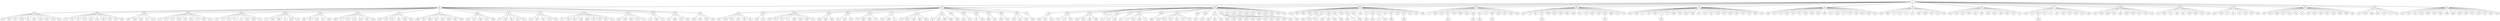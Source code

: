 strict graph G {
1;
93;
275;
147;
345;
120;
420;
50;
313;
32;
214;
21;
290;
382;
173;
65;
225;
86;
493;
489;
284;
488;
496;
430;
138;
278;
176;
41;
466;
74;
143;
169;
371;
415;
182;
406;
395;
374;
303;
240;
260;
161;
77;
243;
372;
159;
482;
343;
48;
465;
281;
87;
49;
494;
491;
247;
3;
459;
56;
257;
480;
307;
134;
435;
67;
433;
407;
294;
322;
393;
276;
380;
416;
339;
295;
94;
210;
292;
394;
282;
234;
64;
148;
162;
326;
412;
497;
254;
73;
474;
25;
221;
327;
90;
101;
377;
387;
298;
9;
263;
245;
137;
199;
490;
423;
456;
105;
177;
364;
246;
20;
425;
356;
83;
15;
84;
347;
266;
253;
429;
404;
449;
127;
30;
402;
320;
264;
448;
251;
174;
424;
230;
5;
55;
323;
7;
61;
499;
195;
128;
355;
121;
274;
91;
283;
239;
219;
431;
85;
207;
428;
213;
146;
212;
70;
140;
311;
52;
197;
293;
242;
338;
217;
184;
72;
119;
244;
467;
144;
473;
235;
498;
75;
277;
11;
411;
405;
348;
69;
45;
224;
132;
156;
179;
187;
165;
160;
100;
233;
109;
432;
118;
33;
141;
97;
262;
417;
0;
321;
445;
131;
267;
252;
104;
175;
344;
288;
135;
308;
479;
367;
272;
426;
122;
54;
363;
47;
361;
16;
258;
446;
391;
273;
255;
226;
22;
42;
79;
28;
310;
403;
365;
447;
299;
241;
325;
164;
82;
223;
442;
441;
337;
452;
236;
360;
381;
171;
453;
280;
265;
153;
35;
23;
211;
477;
62;
333;
180;
108;
384;
369;
463;
439;
289;
413;
352;
29;
259;
228;
178;
190;
227;
368;
96;
185;
354;
462;
145;
202;
291;
232;
34;
192;
220;
215;
334;
26;
99;
461;
443;
388;
183;
13;
123;
172;
152;
151;
419;
158;
279;
117;
464;
155;
237;
51;
63;
27;
12;
222;
468;
341;
111;
154;
486;
71;
434;
103;
305;
357;
342;
37;
268;
204;
4;
375;
373;
376;
392;
481;
476;
150;
107;
129;
495;
324;
386;
44;
389;
167;
318;
400;
200;
359;
189;
157;
329;
59;
198;
10;
126;
68;
351;
421;
125;
285;
46;
110;
410;
36;
139;
302;
287;
408;
95;
370;
487;
124;
149;
436;
319;
231;
8;
115;
350;
14;
53;
390;
193;
346;
168;
208;
409;
256;
451;
136;
397;
379;
98;
66;
478;
216;
378;
472;
19;
57;
188;
454;
296;
43;
336;
469;
450;
422;
206;
133;
39;
484;
485;
92;
297;
399;
31;
270;
269;
286;
492;
483;
38;
88;
383;
340;
438;
114;
80;
78;
314;
362;
40;
304;
414;
229;
142;
398;
455;
330;
331;
315;
427;
271;
170;
238;
300;
248;
209;
24;
58;
218;
81;
6;
316;
470;
76;
444;
196;
457;
312;
181;
317;
18;
437;
475;
332;
261;
60;
366;
458;
249;
396;
328;
418;
186;
353;
440;
309;
163;
205;
358;
201;
471;
102;
116;
385;
335;
401;
2;
166;
130;
194;
17;
113;
460;
106;
301;
203;
250;
112;
306;
89;
191;
349;
138 -- 268;
430 -- 71;
32 -- 75;
64 -- 471;
1 -- 275;
420 -- 15;
380 -- 309;
1 -- 120;
120 -- 456;
382 -- 16;
382 -- 273;
415 -- 14;
147 -- 67;
173 -- 226;
77 -- 297;
77 -- 399;
290 -- 426;
488 -- 172;
456 -- 203;
176 -- 129;
313 -- 119;
257 -- 316;
169 -- 370;
225 -- 35;
25 -- 17;
21 -- 417;
147 -- 294;
465 -- 304;
284 -- 388;
491 -- 300;
278 -- 204;
493 -- 190;
496 -- 341;
395 -- 136;
489 -- 192;
493 -- 96;
488 -- 152;
275 -- 240;
459 -- 58;
243 -- 492;
74 -- 68;
147 -- 134;
371 -- 8;
176 -- 150;
489 -- 99;
50 -- 91;
169 -- 408;
32 -- 69;
290 -- 367;
161 -- 485;
345 -- 327;
260 -- 206;
50 -- 323;
137 -- 301;
406 -- 409;
50 -- 428;
290 -- 288;
147 -- 491;
435 -- 475;
50 -- 5;
93 -- 488;
313 -- 52;
93 -- 278;
74 -- 126;
343 -- 314;
159 -- 438;
494 -- 170;
173 -- 310;
345 -- 412;
32 -- 348;
465 -- 414;
120 -- 263;
313 -- 184;
173 -- 28;
406 -- 208;
406 -- 256;
345 -- 101;
50 -- 424;
214 -- 109;
67 -- 60;
278 -- 392;
243 -- 286;
49 -- 330;
364 -- 112;
147 -- 49;
430 -- 103;
93 -- 415;
303 -- 472;
214 -- 179;
488 -- 155;
494 -- 427;
466 -- 189;
21 -- 97;
65 -- 299;
214 -- 33;
21 -- 252;
86 -- 289;
313 -- 146;
1 -- 313;
3 -- 24;
343 -- 78;
496 -- 12;
50 -- 61;
41 -- 318;
169 -- 95;
489 -- 291;
290 -- 272;
313 -- 197;
50 -- 283;
420 -- 251;
1 -- 173;
382 -- 54;
430 -- 434;
260 -- 133;
275 -- 372;
1 -- 420;
214 -- 160;
21 -- 267;
41 -- 200;
497 -- 166;
173 -- 42;
21 -- 445;
65 -- 447;
345 -- 254;
393 -- 440;
420 -- 429;
147 -- 435;
32 -- 405;
243 -- 483;
275 -- 395;
147 -- 3;
147 -- 307;
493 -- 354;
278 -- 4;
264 -- 89;
433 -- 366;
50 -- 431;
147 -- 480;
278 -- 376;
41 -- 386;
214 -- 100;
371 -- 231;
345 -- 387;
395 -- 98;
307 -- 181;
420 -- 174;
21 -- 141;
120 -- 199;
67 -- 332;
420 -- 320;
101 -- 106;
176 -- 476;
275 -- 161;
65 -- 223;
420 -- 266;
345 -- 326;
345 -- 25;
182 -- 346;
148 -- 116;
290 -- 135;
73 -- 130;
275 -- 482;
372 -- 88;
290 -- 122;
93 -- 371;
120 -- 9;
294 -- 186;
32 -- 224;
56 -- 81;
138 -- 37;
169 -- 287;
120 -- 246;
176 -- 107;
420 -- 83;
307 -- 457;
433 -- 396;
169 -- 124;
225 -- 171;
290 -- 344;
284 -- 123;
433 -- 249;
496 -- 51;
415 -- 115;
1 -- 345;
482 -- 114;
491 -- 248;
313 -- 140;
281 -- 398;
50 -- 499;
225 -- 280;
488 -- 158;
21 -- 262;
493 -- 227;
21 -- 321;
420 -- 449;
345 -- 73;
41 -- 167;
161 -- 39;
275 -- 159;
147 -- 494;
93 -- 143;
243 -- 269;
489 -- 232;
32 -- 498;
65 -- 360;
173 -- 22;
430 -- 486;
1 -- 32;
278 -- 481;
147 -- 295;
345 -- 298;
275 -- 87;
372 -- 383;
345 -- 292;
147 -- 276;
412 -- 2;
50 -- 55;
225 -- 23;
257 -- 6;
225 -- 153;
493 -- 368;
303 -- 378;
147 -- 416;
25 -- 113;
65 -- 82;
147 -- 257;
147 -- 393;
32 -- 411;
313 -- 467;
382 -- 47;
65 -- 381;
493 -- 185;
41 -- 400;
7 -- 191;
382 -- 363;
275 -- 465;
275 -- 374;
65 -- 325;
313 -- 473;
48 -- 362;
21 -- 131;
313 -- 212;
86 -- 439;
345 -- 394;
147 -- 322;
489 -- 334;
86 -- 384;
225 -- 453;
382 -- 258;
176 -- 495;
86 -- 413;
74 -- 421;
382 -- 391;
260 -- 422;
147 -- 433;
169 -- 36;
240 -- 336;
303 -- 454;
281 -- 229;
496 -- 27;
182 -- 53;
415 -- 350;
32 -- 45;
493 -- 145;
489 -- 461;
1 -- 382;
65 -- 442;
50 -- 355;
313 -- 217;
488 -- 279;
406 -- 168;
243 -- 270;
147 -- 339;
345 -- 377;
420 -- 84;
86 -- 352;
147 -- 380;
395 -- 66;
86 -- 211;
86 -- 369;
496 -- 468;
41 -- 359;
420 -- 253;
1 -- 21;
1 -- 86;
420 -- 347;
49 -- 315;
1 -- 290;
169 -- 487;
93 -- 138;
374 -- 216;
257 -- 470;
182 -- 193;
420 -- 30;
345 -- 234;
41 -- 44;
93 -- 466;
488 -- 151;
240 -- 469;
290 -- 308;
345 -- 282;
50 -- 7;
147 -- 247;
284 -- 183;
1 -- 214;
86 -- 29;
372 -- 38;
225 -- 265;
93 -- 496;
420 -- 127;
313 -- 242;
169 -- 302;
143 -- 110;
50 -- 274;
86 -- 477;
93 -- 74;
416 -- 163;
48 -- 40;
1 -- 93;
345 -- 64;
93 -- 41;
143 -- 46;
1 -- 50;
313 -- 293;
395 -- 451;
371 -- 149;
290 -- 175;
143 -- 285;
262 -- 349;
148 -- 385;
303 -- 43;
327 -- 460;
374 -- 478;
420 -- 402;
32 -- 277;
488 -- 464;
67 -- 261;
493 -- 202;
430 -- 111;
347 -- 306;
466 -- 157;
32 -- 11;
395 -- 397;
214 -- 187;
322 -- 353;
169 -- 139;
303 -- 19;
307 -- 312;
420 -- 404;
345 -- 474;
313 -- 244;
134 -- 437;
371 -- 319;
430 -- 154;
278 -- 373;
65 -- 452;
65 -- 441;
50 -- 85;
466 -- 329;
86 -- 228;
21 -- 0;
284 -- 443;
420 -- 448;
138 -- 342;
214 -- 165;
138 -- 305;
234 -- 358;
466 -- 59;
459 -- 218;
496 -- 237;
303 -- 188;
162 -- 335;
294 -- 418;
290 -- 479;
313 -- 72;
275 -- 260;
65 -- 365;
147 -- 459;
382 -- 361;
93 -- 176;
489 -- 26;
50 -- 207;
21 -- 104;
303 -- 57;
50 -- 230;
93 -- 284;
161 -- 484;
275 -- 281;
65 -- 236;
93 -- 169;
275 -- 343;
494 -- 271;
420 -- 264;
214 -- 233;
214 -- 432;
50 -- 213;
147 -- 94;
120 -- 105;
257 -- 76;
210 -- 205;
307 -- 196;
182 -- 390;
120 -- 137;
313 -- 311;
120 -- 177;
86 -- 108;
313 -- 338;
148 -- 102;
275 -- 77;
488 -- 419;
93 -- 489;
489 -- 215;
284 -- 13;
278 -- 375;
496 -- 222;
307 -- 317;
307 -- 18;
50 -- 121;
65 -- 241;
493 -- 462;
372 -- 340;
407 -- 328;
214 -- 132;
496 -- 63;
488 -- 117;
120 -- 364;
93 -- 406;
161 -- 92;
493 -- 178;
382 -- 446;
303 -- 296;
93 -- 182;
466 -- 198;
74 -- 10;
240 -- 450;
176 -- 324;
64 -- 201;
50 -- 219;
93 -- 493;
86 -- 62;
1 -- 65;
105 -- 250;
489 -- 34;
275 -- 48;
93 -- 430;
345 -- 148;
32 -- 235;
371 -- 436;
275 -- 303;
147 -- 407;
138 -- 357;
86 -- 463;
345 -- 221;
120 -- 490;
49 -- 331;
120 -- 423;
41 -- 389;
345 -- 90;
143 -- 410;
395 -- 379;
491 -- 238;
143 -- 125;
345 -- 210;
120 -- 425;
74 -- 351;
50 -- 195;
173 -- 255;
474 -- 194;
214 -- 156;
345 -- 162;
50 -- 239;
480 -- 444;
65 -- 164;
173 -- 403;
86 -- 259;
1 -- 147;
147 -- 56;
120 -- 245;
491 -- 209;
50 -- 128;
275 -- 243;
1 -- 225;
433 -- 458;
412 -- 401;
345 -- 497;
120 -- 20;
173 -- 79;
87 -- 455;
65 -- 337;
120 -- 356;
489 -- 220;
214 -- 118;
281 -- 142;
77 -- 31;
313 -- 144;
313 -- 70;
86 -- 180;
482 -- 80;
86 -- 333;
}
